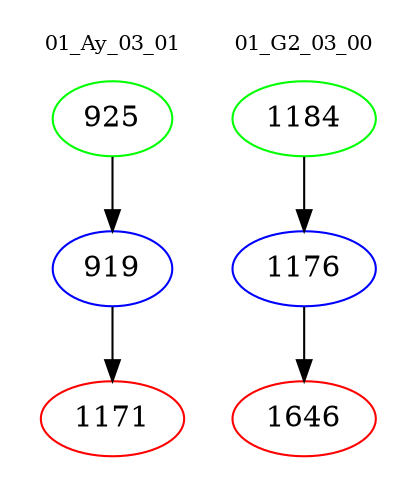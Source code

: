 digraph{
subgraph cluster_0 {
color = white
label = "01_Ay_03_01";
fontsize=10;
T0_925 [label="925", color="green"]
T0_925 -> T0_919 [color="black"]
T0_919 [label="919", color="blue"]
T0_919 -> T0_1171 [color="black"]
T0_1171 [label="1171", color="red"]
}
subgraph cluster_1 {
color = white
label = "01_G2_03_00";
fontsize=10;
T1_1184 [label="1184", color="green"]
T1_1184 -> T1_1176 [color="black"]
T1_1176 [label="1176", color="blue"]
T1_1176 -> T1_1646 [color="black"]
T1_1646 [label="1646", color="red"]
}
}
